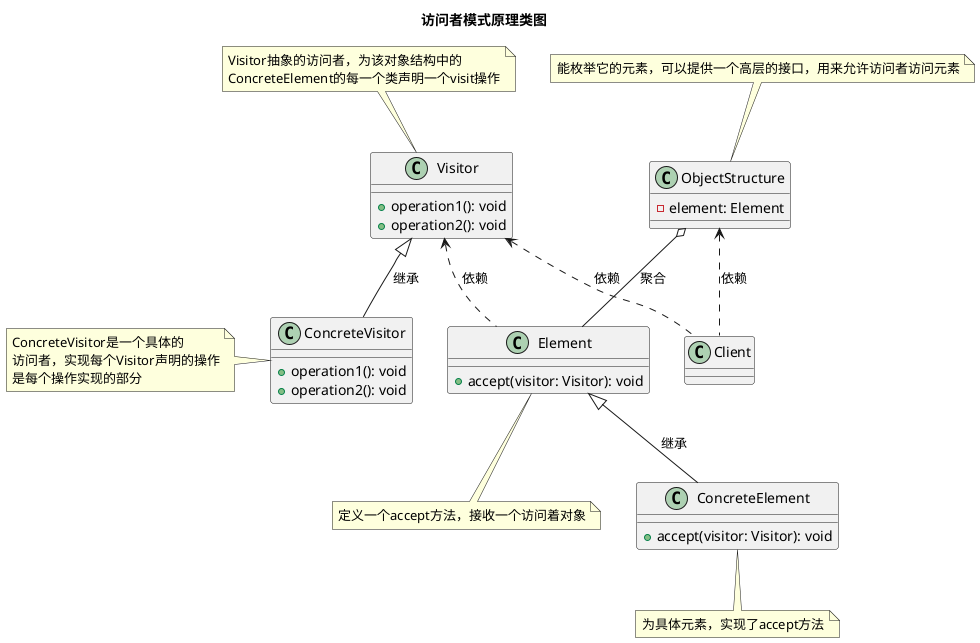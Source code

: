 @startuml

title: 访问者模式原理类图

class Visitor {
    + operation1(): void
    + operation2(): void
}

note top: Visitor抽象的访问者，为该对象结构中的\nConcreteElement的每一个类声明一个visit操作

class Client {

}

class ConcreteVisitor {
    + operation1(): void
    + operation2(): void
}

note left: ConcreteVisitor是一个具体的\n访问者，实现每个Visitor声明的操作\n是每个操作实现的部分

class Element {
    + accept(visitor: Visitor): void
}

note bottom: 定义一个accept方法，接收一个访问着对象

class ConcreteElement {
    + accept(visitor: Visitor): void
}

note bottom: 为具体元素，实现了accept方法

class ObjectStructure {
    - element: Element
}

note top: 能枚举它的元素，可以提供一个高层的接口，用来允许访问者访问元素


Visitor <.. Client:依赖
ObjectStructure <.. Client:依赖

Visitor <|-- ConcreteVisitor:继承
Visitor <.. Element:依赖
Element <|-- ConcreteElement:继承
ObjectStructure o-- Element:聚合



@enduml